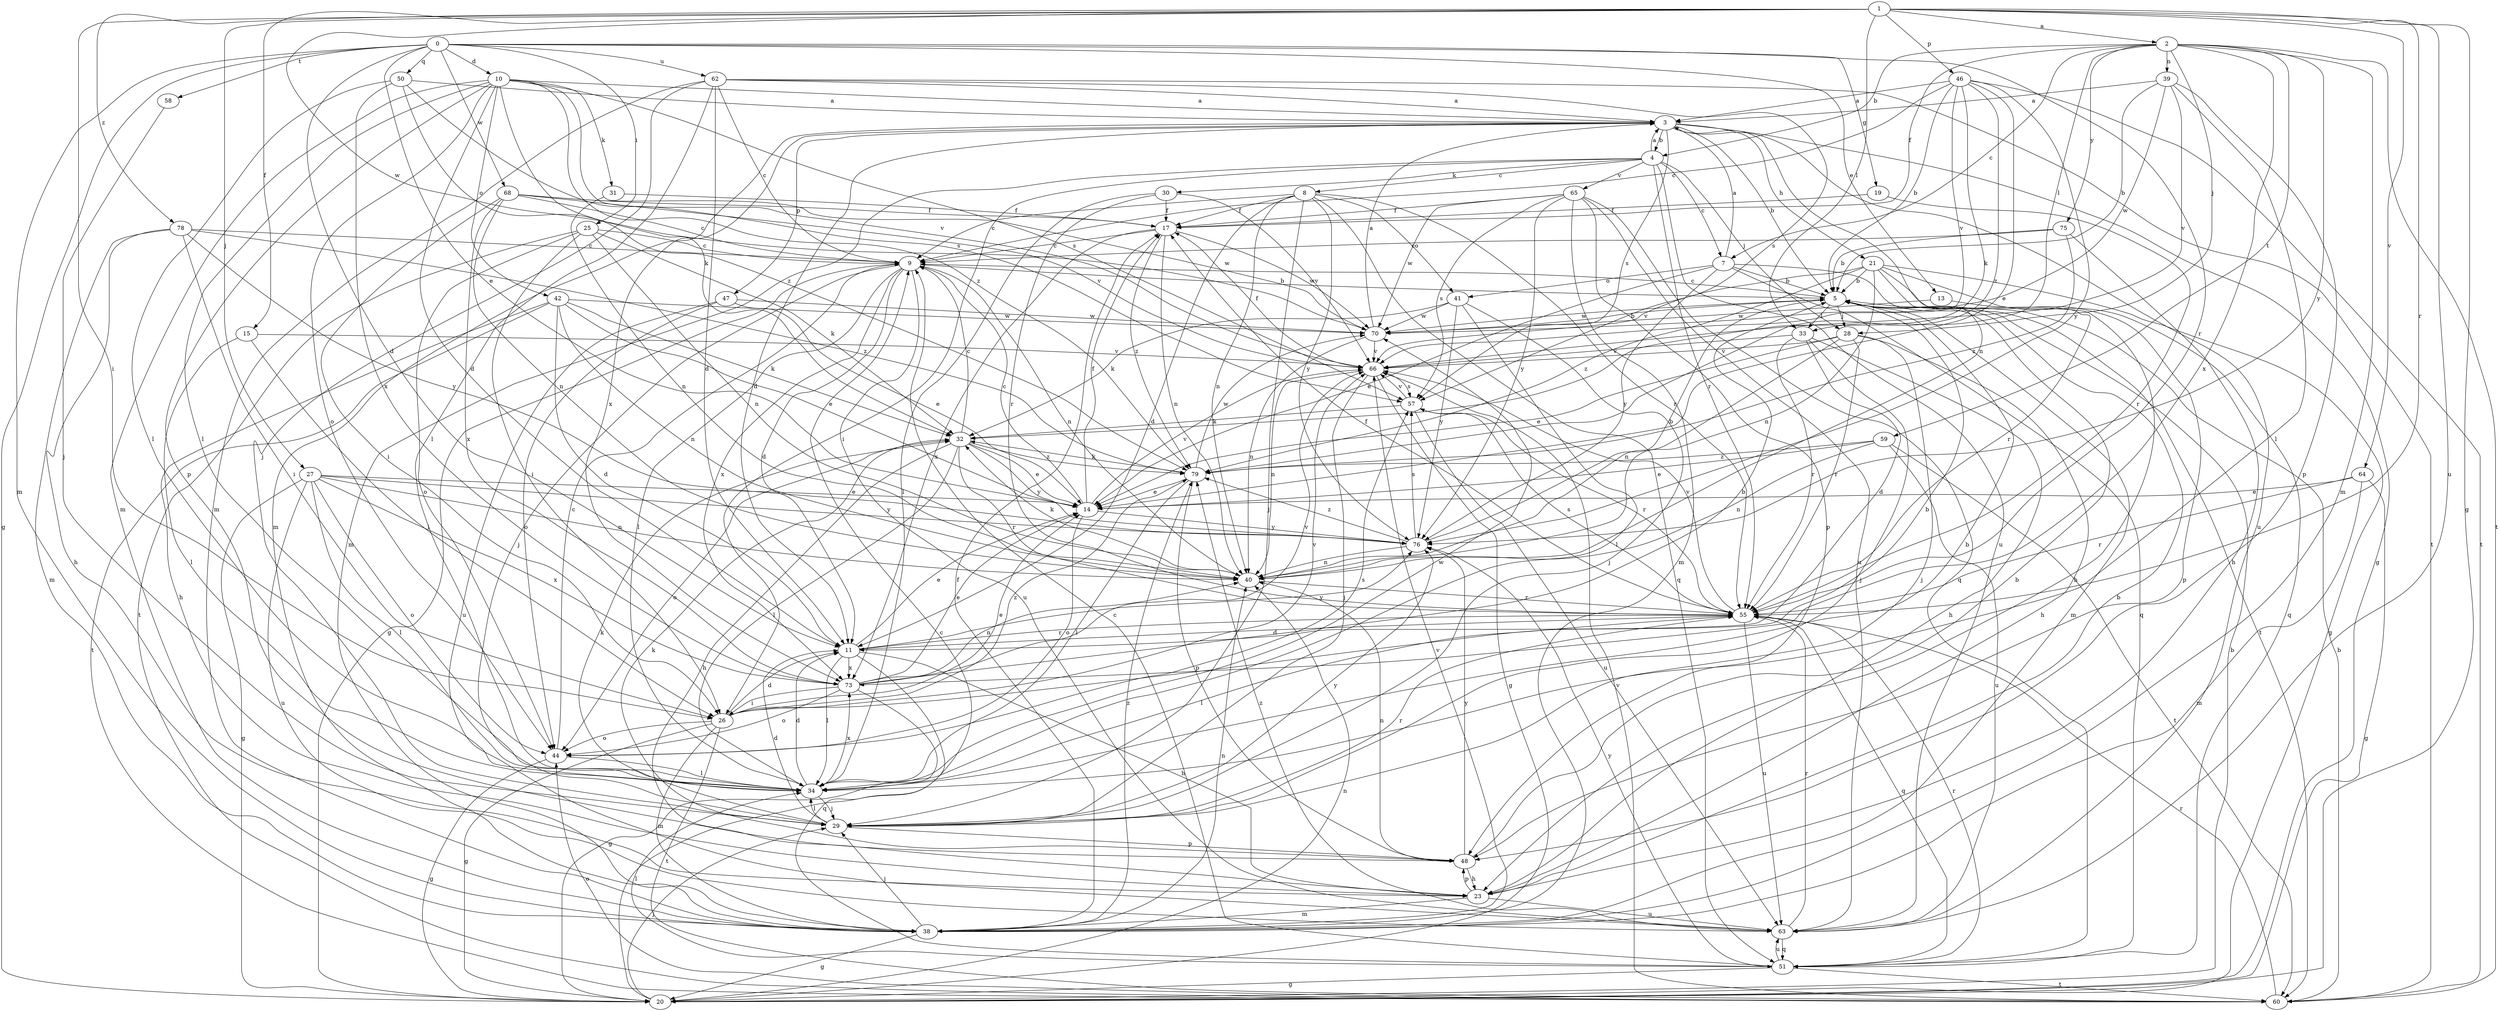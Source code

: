 strict digraph  {
0;
1;
2;
3;
4;
5;
7;
8;
9;
10;
11;
13;
14;
15;
17;
19;
20;
21;
23;
25;
26;
27;
28;
29;
30;
31;
32;
33;
34;
38;
39;
40;
41;
42;
44;
46;
47;
48;
50;
51;
55;
57;
58;
59;
60;
62;
63;
64;
65;
66;
68;
70;
73;
75;
76;
78;
79;
0 -> 10  [label=d];
0 -> 11  [label=d];
0 -> 13  [label=e];
0 -> 14  [label=e];
0 -> 19  [label=g];
0 -> 20  [label=g];
0 -> 25  [label=i];
0 -> 38  [label=m];
0 -> 50  [label=q];
0 -> 55  [label=r];
0 -> 58  [label=t];
0 -> 62  [label=u];
0 -> 68  [label=w];
1 -> 2  [label=a];
1 -> 15  [label=f];
1 -> 20  [label=g];
1 -> 26  [label=i];
1 -> 27  [label=j];
1 -> 33  [label=l];
1 -> 46  [label=p];
1 -> 55  [label=r];
1 -> 63  [label=u];
1 -> 64  [label=v];
1 -> 70  [label=w];
1 -> 78  [label=z];
2 -> 4  [label=b];
2 -> 7  [label=c];
2 -> 17  [label=f];
2 -> 28  [label=j];
2 -> 33  [label=l];
2 -> 38  [label=m];
2 -> 39  [label=n];
2 -> 59  [label=t];
2 -> 60  [label=t];
2 -> 73  [label=x];
2 -> 75  [label=y];
2 -> 76  [label=y];
3 -> 4  [label=b];
3 -> 5  [label=b];
3 -> 11  [label=d];
3 -> 20  [label=g];
3 -> 21  [label=h];
3 -> 38  [label=m];
3 -> 40  [label=n];
3 -> 47  [label=p];
3 -> 57  [label=s];
3 -> 63  [label=u];
3 -> 73  [label=x];
4 -> 3  [label=a];
4 -> 7  [label=c];
4 -> 8  [label=c];
4 -> 26  [label=i];
4 -> 28  [label=j];
4 -> 30  [label=k];
4 -> 38  [label=m];
4 -> 55  [label=r];
4 -> 63  [label=u];
4 -> 65  [label=v];
5 -> 9  [label=c];
5 -> 28  [label=j];
5 -> 33  [label=l];
5 -> 38  [label=m];
5 -> 70  [label=w];
7 -> 3  [label=a];
7 -> 5  [label=b];
7 -> 14  [label=e];
7 -> 41  [label=o];
7 -> 51  [label=q];
7 -> 60  [label=t];
7 -> 76  [label=y];
8 -> 9  [label=c];
8 -> 11  [label=d];
8 -> 17  [label=f];
8 -> 29  [label=j];
8 -> 40  [label=n];
8 -> 41  [label=o];
8 -> 51  [label=q];
8 -> 55  [label=r];
8 -> 76  [label=y];
9 -> 5  [label=b];
9 -> 11  [label=d];
9 -> 20  [label=g];
9 -> 29  [label=j];
9 -> 34  [label=l];
9 -> 40  [label=n];
9 -> 63  [label=u];
9 -> 73  [label=x];
10 -> 3  [label=a];
10 -> 11  [label=d];
10 -> 31  [label=k];
10 -> 32  [label=k];
10 -> 34  [label=l];
10 -> 38  [label=m];
10 -> 42  [label=o];
10 -> 44  [label=o];
10 -> 48  [label=p];
10 -> 57  [label=s];
10 -> 66  [label=v];
10 -> 79  [label=z];
11 -> 14  [label=e];
11 -> 23  [label=h];
11 -> 34  [label=l];
11 -> 51  [label=q];
11 -> 55  [label=r];
11 -> 73  [label=x];
11 -> 76  [label=y];
13 -> 48  [label=p];
13 -> 70  [label=w];
14 -> 9  [label=c];
14 -> 17  [label=f];
14 -> 44  [label=o];
14 -> 66  [label=v];
14 -> 76  [label=y];
15 -> 26  [label=i];
15 -> 34  [label=l];
15 -> 66  [label=v];
17 -> 9  [label=c];
17 -> 40  [label=n];
17 -> 70  [label=w];
17 -> 73  [label=x];
17 -> 79  [label=z];
19 -> 17  [label=f];
19 -> 55  [label=r];
20 -> 5  [label=b];
20 -> 9  [label=c];
20 -> 29  [label=j];
20 -> 40  [label=n];
21 -> 5  [label=b];
21 -> 20  [label=g];
21 -> 23  [label=h];
21 -> 40  [label=n];
21 -> 51  [label=q];
21 -> 55  [label=r];
21 -> 66  [label=v];
21 -> 79  [label=z];
23 -> 5  [label=b];
23 -> 38  [label=m];
23 -> 48  [label=p];
23 -> 63  [label=u];
25 -> 9  [label=c];
25 -> 26  [label=i];
25 -> 32  [label=k];
25 -> 40  [label=n];
25 -> 44  [label=o];
25 -> 60  [label=t];
26 -> 5  [label=b];
26 -> 11  [label=d];
26 -> 14  [label=e];
26 -> 20  [label=g];
26 -> 38  [label=m];
26 -> 44  [label=o];
26 -> 60  [label=t];
26 -> 66  [label=v];
26 -> 79  [label=z];
27 -> 14  [label=e];
27 -> 20  [label=g];
27 -> 34  [label=l];
27 -> 40  [label=n];
27 -> 44  [label=o];
27 -> 63  [label=u];
27 -> 73  [label=x];
27 -> 76  [label=y];
28 -> 14  [label=e];
28 -> 23  [label=h];
28 -> 29  [label=j];
28 -> 40  [label=n];
28 -> 55  [label=r];
28 -> 66  [label=v];
29 -> 11  [label=d];
29 -> 32  [label=k];
29 -> 34  [label=l];
29 -> 48  [label=p];
29 -> 55  [label=r];
29 -> 76  [label=y];
30 -> 17  [label=f];
30 -> 34  [label=l];
30 -> 55  [label=r];
30 -> 66  [label=v];
31 -> 17  [label=f];
31 -> 40  [label=n];
32 -> 9  [label=c];
32 -> 14  [label=e];
32 -> 23  [label=h];
32 -> 34  [label=l];
32 -> 44  [label=o];
32 -> 55  [label=r];
32 -> 76  [label=y];
32 -> 79  [label=z];
33 -> 11  [label=d];
33 -> 23  [label=h];
33 -> 29  [label=j];
33 -> 55  [label=r];
33 -> 66  [label=v];
34 -> 5  [label=b];
34 -> 11  [label=d];
34 -> 29  [label=j];
34 -> 70  [label=w];
34 -> 73  [label=x];
38 -> 17  [label=f];
38 -> 20  [label=g];
38 -> 29  [label=j];
38 -> 40  [label=n];
38 -> 66  [label=v];
38 -> 79  [label=z];
39 -> 3  [label=a];
39 -> 5  [label=b];
39 -> 34  [label=l];
39 -> 48  [label=p];
39 -> 66  [label=v];
39 -> 70  [label=w];
40 -> 32  [label=k];
40 -> 55  [label=r];
41 -> 29  [label=j];
41 -> 32  [label=k];
41 -> 34  [label=l];
41 -> 70  [label=w];
41 -> 76  [label=y];
42 -> 11  [label=d];
42 -> 14  [label=e];
42 -> 23  [label=h];
42 -> 32  [label=k];
42 -> 40  [label=n];
42 -> 60  [label=t];
42 -> 70  [label=w];
44 -> 9  [label=c];
44 -> 20  [label=g];
44 -> 34  [label=l];
44 -> 57  [label=s];
46 -> 3  [label=a];
46 -> 5  [label=b];
46 -> 9  [label=c];
46 -> 14  [label=e];
46 -> 32  [label=k];
46 -> 60  [label=t];
46 -> 66  [label=v];
46 -> 76  [label=y];
46 -> 79  [label=z];
47 -> 14  [label=e];
47 -> 44  [label=o];
47 -> 63  [label=u];
47 -> 70  [label=w];
48 -> 5  [label=b];
48 -> 23  [label=h];
48 -> 32  [label=k];
48 -> 40  [label=n];
48 -> 76  [label=y];
50 -> 3  [label=a];
50 -> 34  [label=l];
50 -> 57  [label=s];
50 -> 73  [label=x];
50 -> 79  [label=z];
51 -> 9  [label=c];
51 -> 20  [label=g];
51 -> 34  [label=l];
51 -> 55  [label=r];
51 -> 60  [label=t];
51 -> 63  [label=u];
51 -> 76  [label=y];
55 -> 11  [label=d];
55 -> 17  [label=f];
55 -> 34  [label=l];
55 -> 51  [label=q];
55 -> 57  [label=s];
55 -> 63  [label=u];
55 -> 66  [label=v];
57 -> 32  [label=k];
57 -> 55  [label=r];
57 -> 63  [label=u];
57 -> 66  [label=v];
58 -> 29  [label=j];
59 -> 14  [label=e];
59 -> 40  [label=n];
59 -> 60  [label=t];
59 -> 63  [label=u];
59 -> 79  [label=z];
60 -> 5  [label=b];
60 -> 44  [label=o];
60 -> 55  [label=r];
60 -> 66  [label=v];
62 -> 3  [label=a];
62 -> 9  [label=c];
62 -> 11  [label=d];
62 -> 29  [label=j];
62 -> 34  [label=l];
62 -> 38  [label=m];
62 -> 57  [label=s];
62 -> 60  [label=t];
63 -> 51  [label=q];
63 -> 55  [label=r];
63 -> 79  [label=z];
64 -> 14  [label=e];
64 -> 20  [label=g];
64 -> 38  [label=m];
64 -> 55  [label=r];
65 -> 17  [label=f];
65 -> 38  [label=m];
65 -> 48  [label=p];
65 -> 51  [label=q];
65 -> 57  [label=s];
65 -> 63  [label=u];
65 -> 70  [label=w];
65 -> 76  [label=y];
66 -> 17  [label=f];
66 -> 20  [label=g];
66 -> 29  [label=j];
66 -> 40  [label=n];
66 -> 57  [label=s];
68 -> 9  [label=c];
68 -> 17  [label=f];
68 -> 26  [label=i];
68 -> 40  [label=n];
68 -> 66  [label=v];
68 -> 70  [label=w];
68 -> 73  [label=x];
70 -> 3  [label=a];
70 -> 5  [label=b];
70 -> 40  [label=n];
70 -> 66  [label=v];
73 -> 5  [label=b];
73 -> 14  [label=e];
73 -> 20  [label=g];
73 -> 26  [label=i];
73 -> 40  [label=n];
73 -> 44  [label=o];
73 -> 66  [label=v];
75 -> 5  [label=b];
75 -> 9  [label=c];
75 -> 23  [label=h];
75 -> 79  [label=z];
76 -> 5  [label=b];
76 -> 40  [label=n];
76 -> 57  [label=s];
76 -> 79  [label=z];
78 -> 9  [label=c];
78 -> 23  [label=h];
78 -> 26  [label=i];
78 -> 38  [label=m];
78 -> 76  [label=y];
78 -> 79  [label=z];
79 -> 14  [label=e];
79 -> 32  [label=k];
79 -> 34  [label=l];
79 -> 48  [label=p];
79 -> 70  [label=w];
}
